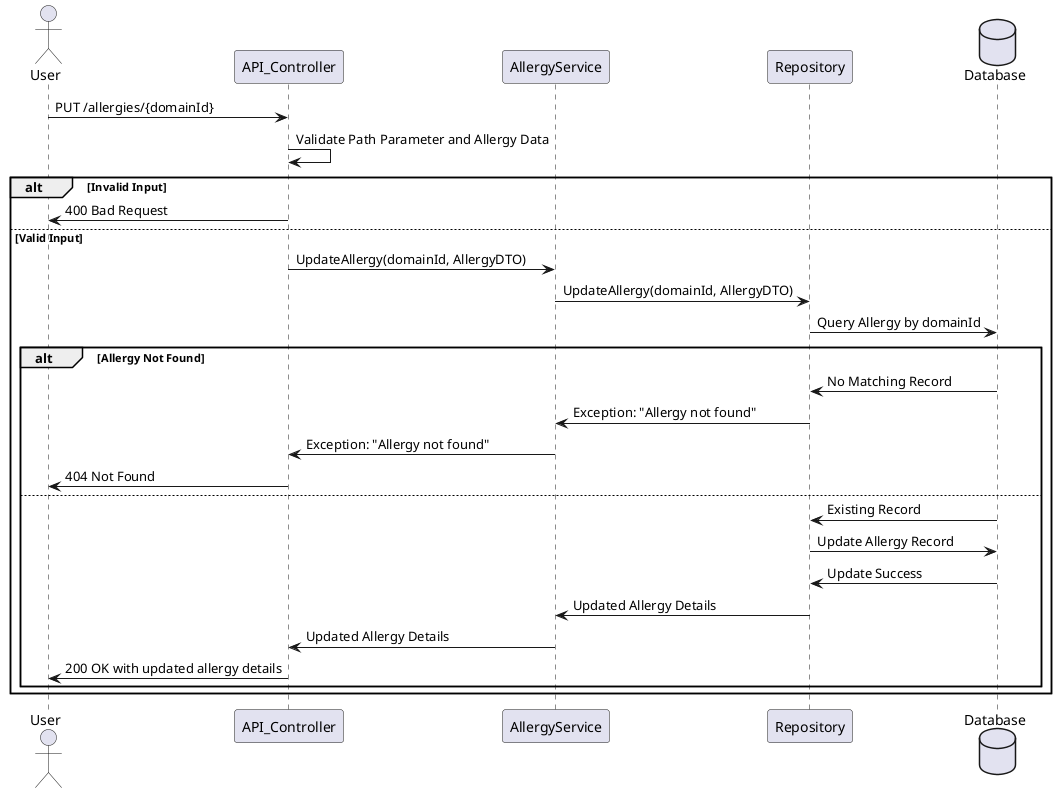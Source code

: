@startuml
actor User
participant API_Controller
participant AllergyService
participant Repository
database Database

User -> API_Controller: PUT /allergies/{domainId}
API_Controller -> API_Controller: Validate Path Parameter and Allergy Data
alt Invalid Input
    API_Controller -> User: 400 Bad Request
else Valid Input
    API_Controller -> AllergyService: UpdateAllergy(domainId, AllergyDTO)
    AllergyService -> Repository: UpdateAllergy(domainId, AllergyDTO)
    Repository -> Database: Query Allergy by domainId
    alt Allergy Not Found
        Database -> Repository: No Matching Record
        Repository -> AllergyService: Exception: "Allergy not found"
        AllergyService -> API_Controller: Exception: "Allergy not found"
        API_Controller -> User: 404 Not Found
    else
        Database -> Repository: Existing Record
        Repository -> Database: Update Allergy Record
        Database -> Repository: Update Success
        Repository -> AllergyService: Updated Allergy Details
        AllergyService -> API_Controller: Updated Allergy Details
        API_Controller -> User: 200 OK with updated allergy details
    end
end
@enduml
